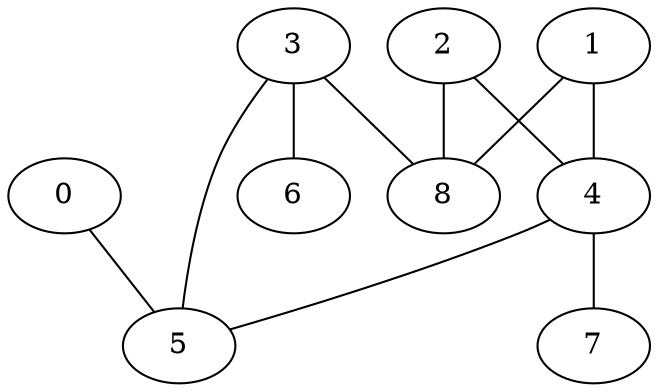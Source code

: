 graph {
	0;
	1;
	2;
	3;
	4;
	5;
	6;
	7;
	8;
	0 -- 5;
	1 -- 4;
	1 -- 8;
	2 -- 4;
	2 -- 8;
	3 -- 5;
	3 -- 6;
	3 -- 8;
	4 -- 5;
	4 -- 7;
}